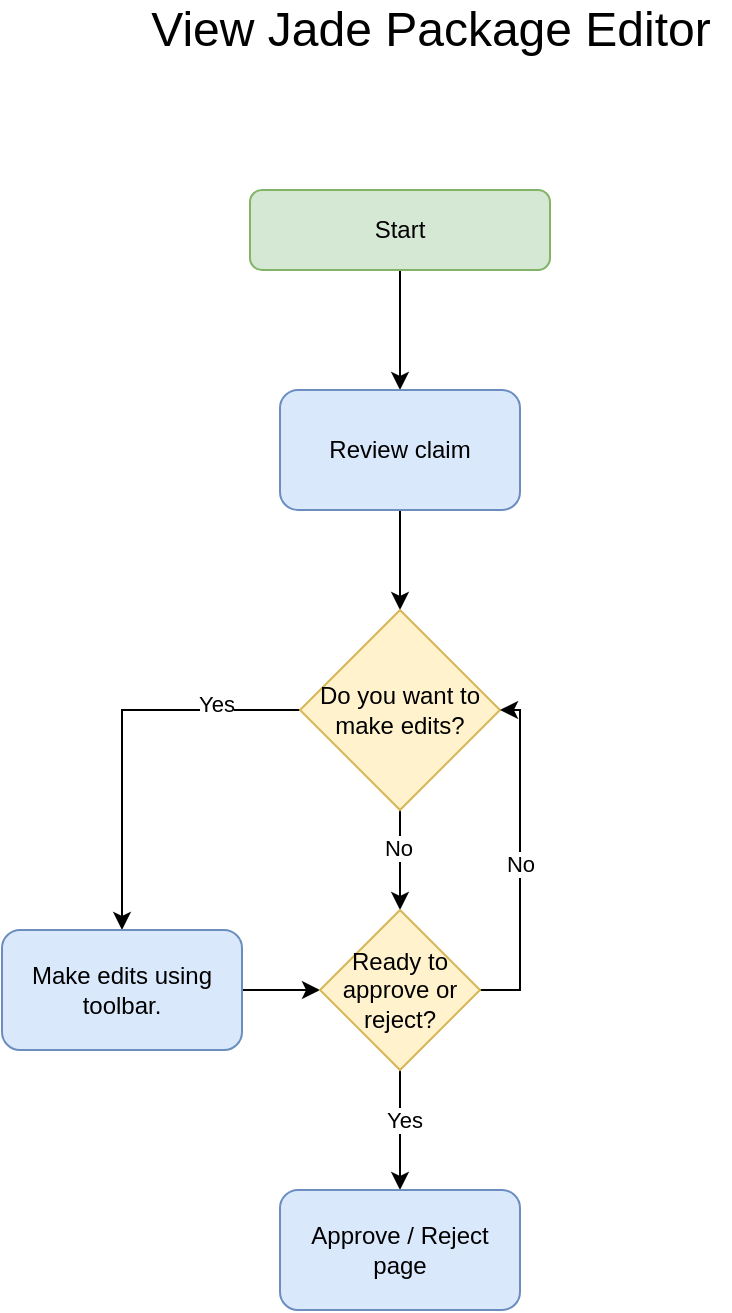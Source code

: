 <mxfile version="14.4.3" type="github">
  <diagram id="C5RBs43oDa-KdzZeNtuy" name="Page-1">
    <mxGraphModel dx="1426" dy="737" grid="1" gridSize="10" guides="1" tooltips="1" connect="1" arrows="1" fold="1" page="1" pageScale="1" pageWidth="827" pageHeight="1169" math="0" shadow="0">
      <root>
        <mxCell id="WIyWlLk6GJQsqaUBKTNV-0" />
        <mxCell id="WIyWlLk6GJQsqaUBKTNV-1" parent="WIyWlLk6GJQsqaUBKTNV-0" />
        <mxCell id="p7kULaYef-mVd5IsEo5U-7" style="edgeStyle=orthogonalEdgeStyle;rounded=0;orthogonalLoop=1;jettySize=auto;html=1;exitX=0.5;exitY=1;exitDx=0;exitDy=0;" parent="WIyWlLk6GJQsqaUBKTNV-1" source="WIyWlLk6GJQsqaUBKTNV-3" edge="1">
          <mxGeometry relative="1" as="geometry">
            <mxPoint x="399" y="240" as="targetPoint" />
          </mxGeometry>
        </mxCell>
        <UserObject label="Start" link="/app/packages" id="WIyWlLk6GJQsqaUBKTNV-3">
          <mxCell style="rounded=1;whiteSpace=wrap;html=1;fontSize=12;glass=0;strokeWidth=1;shadow=0;fillColor=#d5e8d4;strokeColor=#82b366;" parent="WIyWlLk6GJQsqaUBKTNV-1" vertex="1">
            <mxGeometry x="324" y="140" width="150" height="40" as="geometry" />
          </mxCell>
        </UserObject>
        <mxCell id="i8LHyfqBCvH4AaGKe-vy-9" value="&lt;font style=&quot;font-size: 24px&quot;&gt;View Jade Package Editor&lt;/font&gt;" style="text;html=1;align=center;verticalAlign=middle;resizable=0;points=[];autosize=1;" parent="WIyWlLk6GJQsqaUBKTNV-1" vertex="1">
          <mxGeometry x="264" y="50" width="300" height="20" as="geometry" />
        </mxCell>
        <mxCell id="bIk_6vCawXg2S4EnOnIb-2" style="edgeStyle=orthogonalEdgeStyle;rounded=0;orthogonalLoop=1;jettySize=auto;html=1;exitX=0.5;exitY=1;exitDx=0;exitDy=0;entryX=0.5;entryY=0;entryDx=0;entryDy=0;" edge="1" parent="WIyWlLk6GJQsqaUBKTNV-1" source="bIk_6vCawXg2S4EnOnIb-0" target="bIk_6vCawXg2S4EnOnIb-1">
          <mxGeometry relative="1" as="geometry" />
        </mxCell>
        <mxCell id="bIk_6vCawXg2S4EnOnIb-0" value="Review claim" style="rounded=1;whiteSpace=wrap;html=1;fillColor=#dae8fc;strokeColor=#6c8ebf;" vertex="1" parent="WIyWlLk6GJQsqaUBKTNV-1">
          <mxGeometry x="339" y="240" width="120" height="60" as="geometry" />
        </mxCell>
        <mxCell id="bIk_6vCawXg2S4EnOnIb-4" style="edgeStyle=orthogonalEdgeStyle;rounded=0;orthogonalLoop=1;jettySize=auto;html=1;exitX=0;exitY=0.5;exitDx=0;exitDy=0;entryX=0.5;entryY=0;entryDx=0;entryDy=0;" edge="1" parent="WIyWlLk6GJQsqaUBKTNV-1" source="bIk_6vCawXg2S4EnOnIb-1" target="bIk_6vCawXg2S4EnOnIb-3">
          <mxGeometry relative="1" as="geometry" />
        </mxCell>
        <mxCell id="bIk_6vCawXg2S4EnOnIb-5" value="Yes" style="edgeLabel;html=1;align=center;verticalAlign=middle;resizable=0;points=[];" vertex="1" connectable="0" parent="bIk_6vCawXg2S4EnOnIb-4">
          <mxGeometry x="-0.578" y="-3" relative="1" as="geometry">
            <mxPoint as="offset" />
          </mxGeometry>
        </mxCell>
        <mxCell id="bIk_6vCawXg2S4EnOnIb-7" style="edgeStyle=orthogonalEdgeStyle;rounded=0;orthogonalLoop=1;jettySize=auto;html=1;exitX=0.5;exitY=1;exitDx=0;exitDy=0;entryX=0.5;entryY=0;entryDx=0;entryDy=0;" edge="1" parent="WIyWlLk6GJQsqaUBKTNV-1" source="bIk_6vCawXg2S4EnOnIb-1" target="bIk_6vCawXg2S4EnOnIb-6">
          <mxGeometry relative="1" as="geometry" />
        </mxCell>
        <mxCell id="bIk_6vCawXg2S4EnOnIb-8" value="No" style="edgeLabel;html=1;align=center;verticalAlign=middle;resizable=0;points=[];" vertex="1" connectable="0" parent="bIk_6vCawXg2S4EnOnIb-7">
          <mxGeometry x="-0.25" y="-1" relative="1" as="geometry">
            <mxPoint as="offset" />
          </mxGeometry>
        </mxCell>
        <mxCell id="bIk_6vCawXg2S4EnOnIb-1" value="Do you want to make edits?" style="rhombus;whiteSpace=wrap;html=1;fillColor=#fff2cc;strokeColor=#d6b656;" vertex="1" parent="WIyWlLk6GJQsqaUBKTNV-1">
          <mxGeometry x="349" y="350" width="100" height="100" as="geometry" />
        </mxCell>
        <mxCell id="bIk_6vCawXg2S4EnOnIb-9" style="edgeStyle=orthogonalEdgeStyle;rounded=0;orthogonalLoop=1;jettySize=auto;html=1;exitX=1;exitY=0.5;exitDx=0;exitDy=0;entryX=0;entryY=0.5;entryDx=0;entryDy=0;" edge="1" parent="WIyWlLk6GJQsqaUBKTNV-1" source="bIk_6vCawXg2S4EnOnIb-3" target="bIk_6vCawXg2S4EnOnIb-6">
          <mxGeometry relative="1" as="geometry" />
        </mxCell>
        <mxCell id="bIk_6vCawXg2S4EnOnIb-3" value="Make edits using toolbar." style="rounded=1;whiteSpace=wrap;html=1;fillColor=#dae8fc;strokeColor=#6c8ebf;" vertex="1" parent="WIyWlLk6GJQsqaUBKTNV-1">
          <mxGeometry x="200" y="510" width="120" height="60" as="geometry" />
        </mxCell>
        <mxCell id="bIk_6vCawXg2S4EnOnIb-11" style="edgeStyle=orthogonalEdgeStyle;rounded=0;orthogonalLoop=1;jettySize=auto;html=1;exitX=0.5;exitY=1;exitDx=0;exitDy=0;entryX=0.5;entryY=0;entryDx=0;entryDy=0;" edge="1" parent="WIyWlLk6GJQsqaUBKTNV-1" source="bIk_6vCawXg2S4EnOnIb-6" target="bIk_6vCawXg2S4EnOnIb-10">
          <mxGeometry relative="1" as="geometry" />
        </mxCell>
        <mxCell id="bIk_6vCawXg2S4EnOnIb-12" value="Yes" style="edgeLabel;html=1;align=center;verticalAlign=middle;resizable=0;points=[];" vertex="1" connectable="0" parent="bIk_6vCawXg2S4EnOnIb-11">
          <mxGeometry x="-0.167" y="2" relative="1" as="geometry">
            <mxPoint as="offset" />
          </mxGeometry>
        </mxCell>
        <mxCell id="bIk_6vCawXg2S4EnOnIb-13" style="edgeStyle=orthogonalEdgeStyle;rounded=0;orthogonalLoop=1;jettySize=auto;html=1;exitX=1;exitY=0.5;exitDx=0;exitDy=0;entryX=1;entryY=0.5;entryDx=0;entryDy=0;" edge="1" parent="WIyWlLk6GJQsqaUBKTNV-1" source="bIk_6vCawXg2S4EnOnIb-6" target="bIk_6vCawXg2S4EnOnIb-1">
          <mxGeometry relative="1" as="geometry" />
        </mxCell>
        <mxCell id="bIk_6vCawXg2S4EnOnIb-14" value="No" style="edgeLabel;html=1;align=center;verticalAlign=middle;resizable=0;points=[];" vertex="1" connectable="0" parent="bIk_6vCawXg2S4EnOnIb-13">
          <mxGeometry x="-0.024" relative="1" as="geometry">
            <mxPoint as="offset" />
          </mxGeometry>
        </mxCell>
        <mxCell id="bIk_6vCawXg2S4EnOnIb-6" value="Ready to approve or reject?" style="rhombus;whiteSpace=wrap;html=1;fillColor=#fff2cc;strokeColor=#d6b656;" vertex="1" parent="WIyWlLk6GJQsqaUBKTNV-1">
          <mxGeometry x="359" y="500" width="80" height="80" as="geometry" />
        </mxCell>
        <mxCell id="bIk_6vCawXg2S4EnOnIb-10" value="Approve / Reject page" style="rounded=1;whiteSpace=wrap;html=1;fillColor=#dae8fc;strokeColor=#6c8ebf;" vertex="1" parent="WIyWlLk6GJQsqaUBKTNV-1">
          <mxGeometry x="339" y="640" width="120" height="60" as="geometry" />
        </mxCell>
      </root>
    </mxGraphModel>
  </diagram>
</mxfile>
